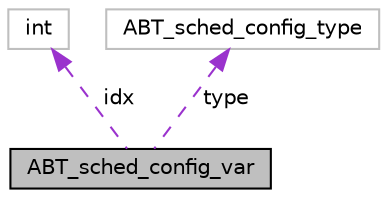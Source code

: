 digraph "ABT_sched_config_var"
{
 // LATEX_PDF_SIZE
  edge [fontname="Helvetica",fontsize="10",labelfontname="Helvetica",labelfontsize="10"];
  node [fontname="Helvetica",fontsize="10",shape=record];
  Node1 [label="ABT_sched_config_var",height=0.2,width=0.4,color="black", fillcolor="grey75", style="filled", fontcolor="black",tooltip="A struct that sets and gets a scheduler configuration."];
  Node2 -> Node1 [dir="back",color="darkorchid3",fontsize="10",style="dashed",label=" idx" ,fontname="Helvetica"];
  Node2 [label="int",height=0.2,width=0.4,color="grey75", fillcolor="white", style="filled",tooltip=" "];
  Node3 -> Node1 [dir="back",color="darkorchid3",fontsize="10",style="dashed",label=" type" ,fontname="Helvetica"];
  Node3 [label="ABT_sched_config_type",height=0.2,width=0.4,color="grey75", fillcolor="white", style="filled",tooltip=" "];
}
